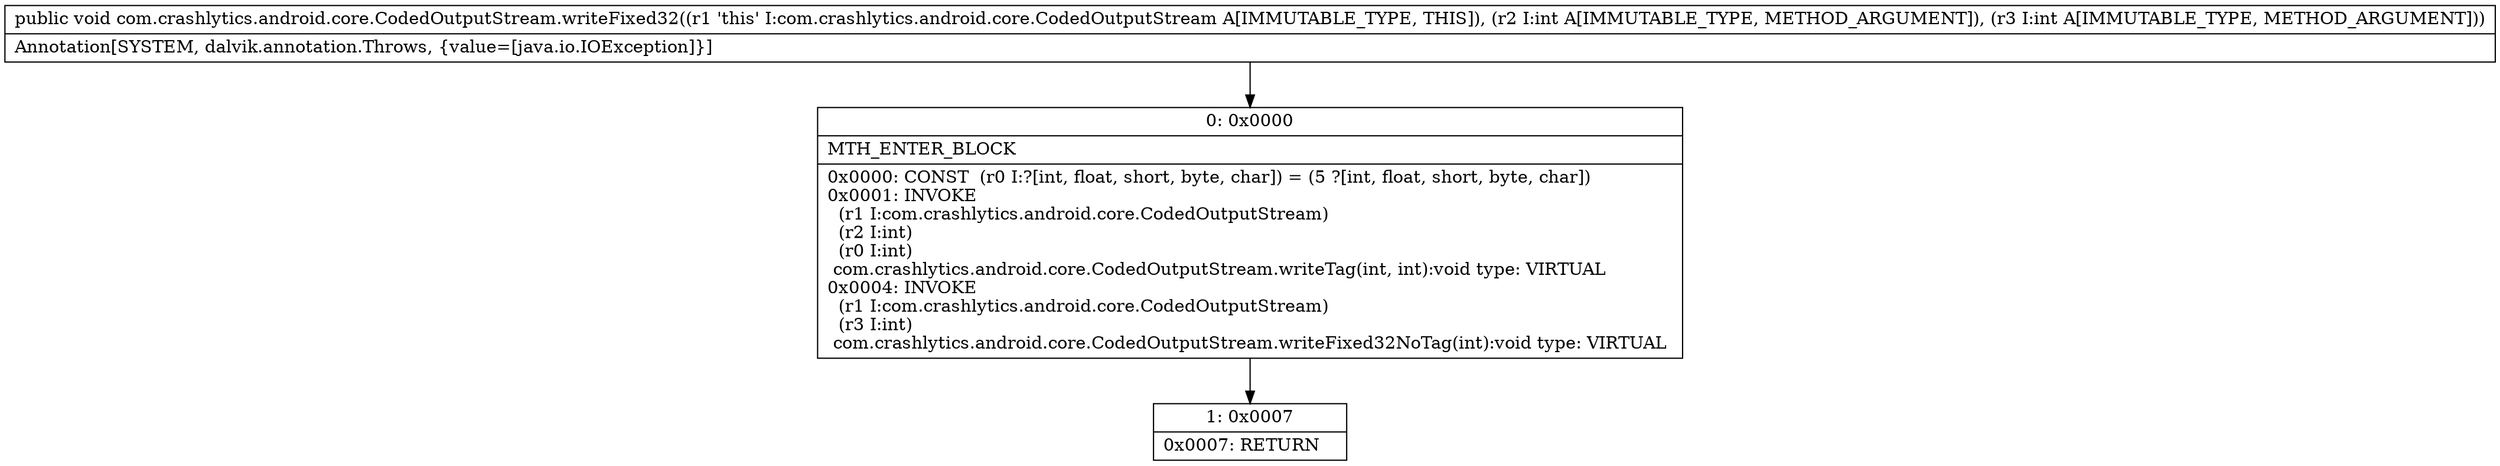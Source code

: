digraph "CFG forcom.crashlytics.android.core.CodedOutputStream.writeFixed32(II)V" {
Node_0 [shape=record,label="{0\:\ 0x0000|MTH_ENTER_BLOCK\l|0x0000: CONST  (r0 I:?[int, float, short, byte, char]) = (5 ?[int, float, short, byte, char]) \l0x0001: INVOKE  \l  (r1 I:com.crashlytics.android.core.CodedOutputStream)\l  (r2 I:int)\l  (r0 I:int)\l com.crashlytics.android.core.CodedOutputStream.writeTag(int, int):void type: VIRTUAL \l0x0004: INVOKE  \l  (r1 I:com.crashlytics.android.core.CodedOutputStream)\l  (r3 I:int)\l com.crashlytics.android.core.CodedOutputStream.writeFixed32NoTag(int):void type: VIRTUAL \l}"];
Node_1 [shape=record,label="{1\:\ 0x0007|0x0007: RETURN   \l}"];
MethodNode[shape=record,label="{public void com.crashlytics.android.core.CodedOutputStream.writeFixed32((r1 'this' I:com.crashlytics.android.core.CodedOutputStream A[IMMUTABLE_TYPE, THIS]), (r2 I:int A[IMMUTABLE_TYPE, METHOD_ARGUMENT]), (r3 I:int A[IMMUTABLE_TYPE, METHOD_ARGUMENT]))  | Annotation[SYSTEM, dalvik.annotation.Throws, \{value=[java.io.IOException]\}]\l}"];
MethodNode -> Node_0;
Node_0 -> Node_1;
}

